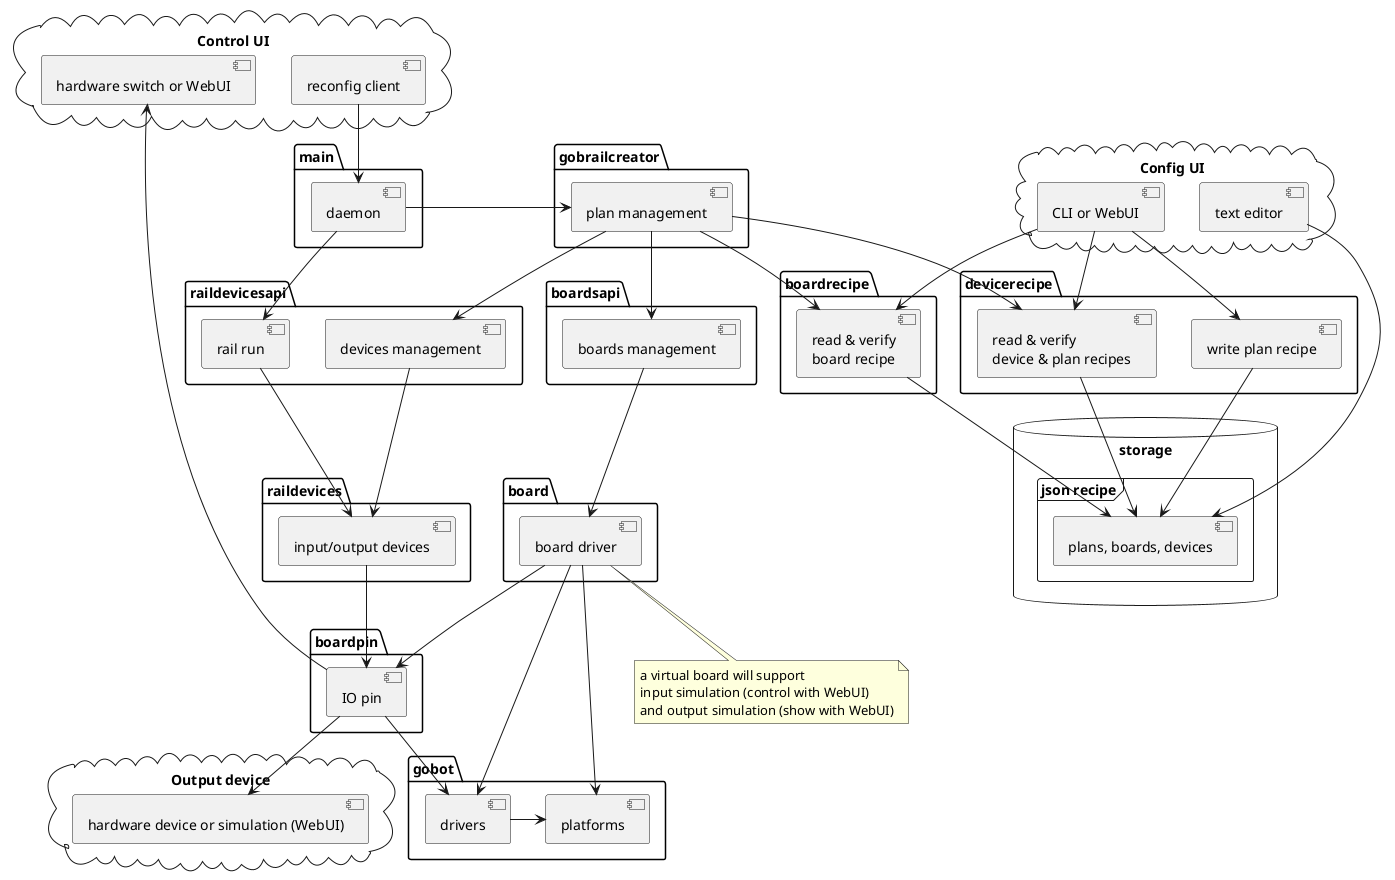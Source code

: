 @startuml
cloud "Config UI" {
  [text editor]
  [CLI or WebUI]
}

database "storage"  {
  frame "json recipe" {
    [plans, boards, devices]
  }
}

cloud "Control UI" {
  [hardware switch or WebUI]
  [reconfig client]
}

package "main" {
  [daemon]
}

package "gobrailcreator" {
  [plan management]
}

package "boardrecipe" {
  [read & verify\nboard recipe]
}

package "devicerecipe" {
  [read & verify\ndevice & plan recipes]
  [write plan recipe]
}

package "raildevicesapi" {
  [devices management]
  [rail run]
}

package "raildevices" {
  [input/output devices]
}

package "boardsapi" {
  [boards management]
}

package "board" {
  [board driver]
}

note bottom of "board driver" : a virtual board will support\ninput simulation (control with WebUI)\nand output simulation (show with WebUI)

package "boardpin" {
  [IO pin]
}

package "gobot" {
  [drivers]
  [platforms]
}


cloud "Output device" {
  [hardware device or simulation (WebUI)]
}

[text editor] --> [plans, boards, devices]
[CLI or WebUI] --> [write plan recipe]
[CLI or WebUI] --> [read & verify\ndevice & plan recipes]
[CLI or WebUI] --> [read & verify\nboard recipe]
[write plan recipe] --> [plans, boards, devices]
[read & verify\nboard recipe] --> [plans, boards, devices]
[read & verify\ndevice & plan recipes] --> [plans, boards, devices]
[reconfig client] --> [daemon]
[daemon] --> [rail run]
[daemon] --> [plan management]
[plan management] --> [read & verify\nboard recipe]
[plan management] --> [read & verify\ndevice & plan recipes]
[plan management] --> [devices management]
[plan management] --> [boards management]
[devices management] --> [input/output devices]
[boards management] --> [board driver]
[input/output devices] --> [IO pin]
[board driver] --> [IO pin]
[board driver] --> [platforms]
[board driver] --> [drivers]
[rail run] --> [input/output devices]
[IO pin] --> [drivers]
[drivers] -right-> [platforms]
[IO pin] --> [hardware device or simulation (WebUI)]
[IO pin] --> [hardware switch or WebUI]
@enduml